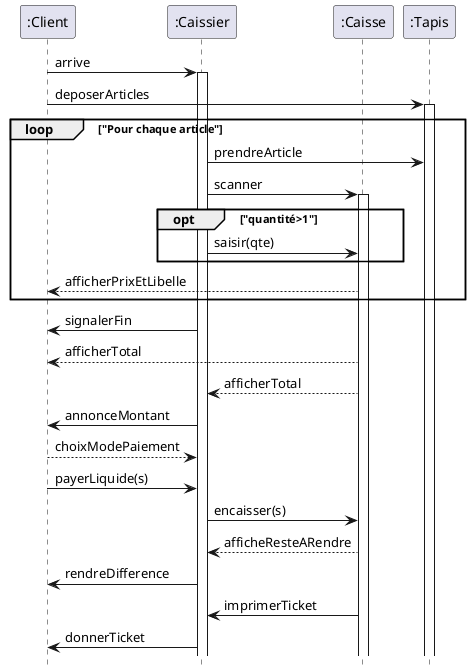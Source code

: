 @startuml

hide footbox

participant A as ":Client"
participant B as ":Caissier"
participant C as ":Caisse"

A -> B: arrive
activate B

participant Tapis as ":Tapis"
A -> Tapis : deposerArticles
activate Tapis

loop "Pour chaque article"
    B->Tapis:prendreArticle
    B->C:scanner
    activate C

    opt "quantité>1"
        B->C:saisir(qte)
    end
    C --> A:afficherPrixEtLibelle
end
B->A:signalerFin
C-->A:afficherTotal
C-->B:afficherTotal
B->A:annonceMontant
A-->B:choixModePaiement
A->B:payerLiquide(s)
B->C:encaisser(s)
C-->B:afficheResteARendre
B->A:rendreDifference
C->B:imprimerTicket
B->A:donnerTicket

@enduml
